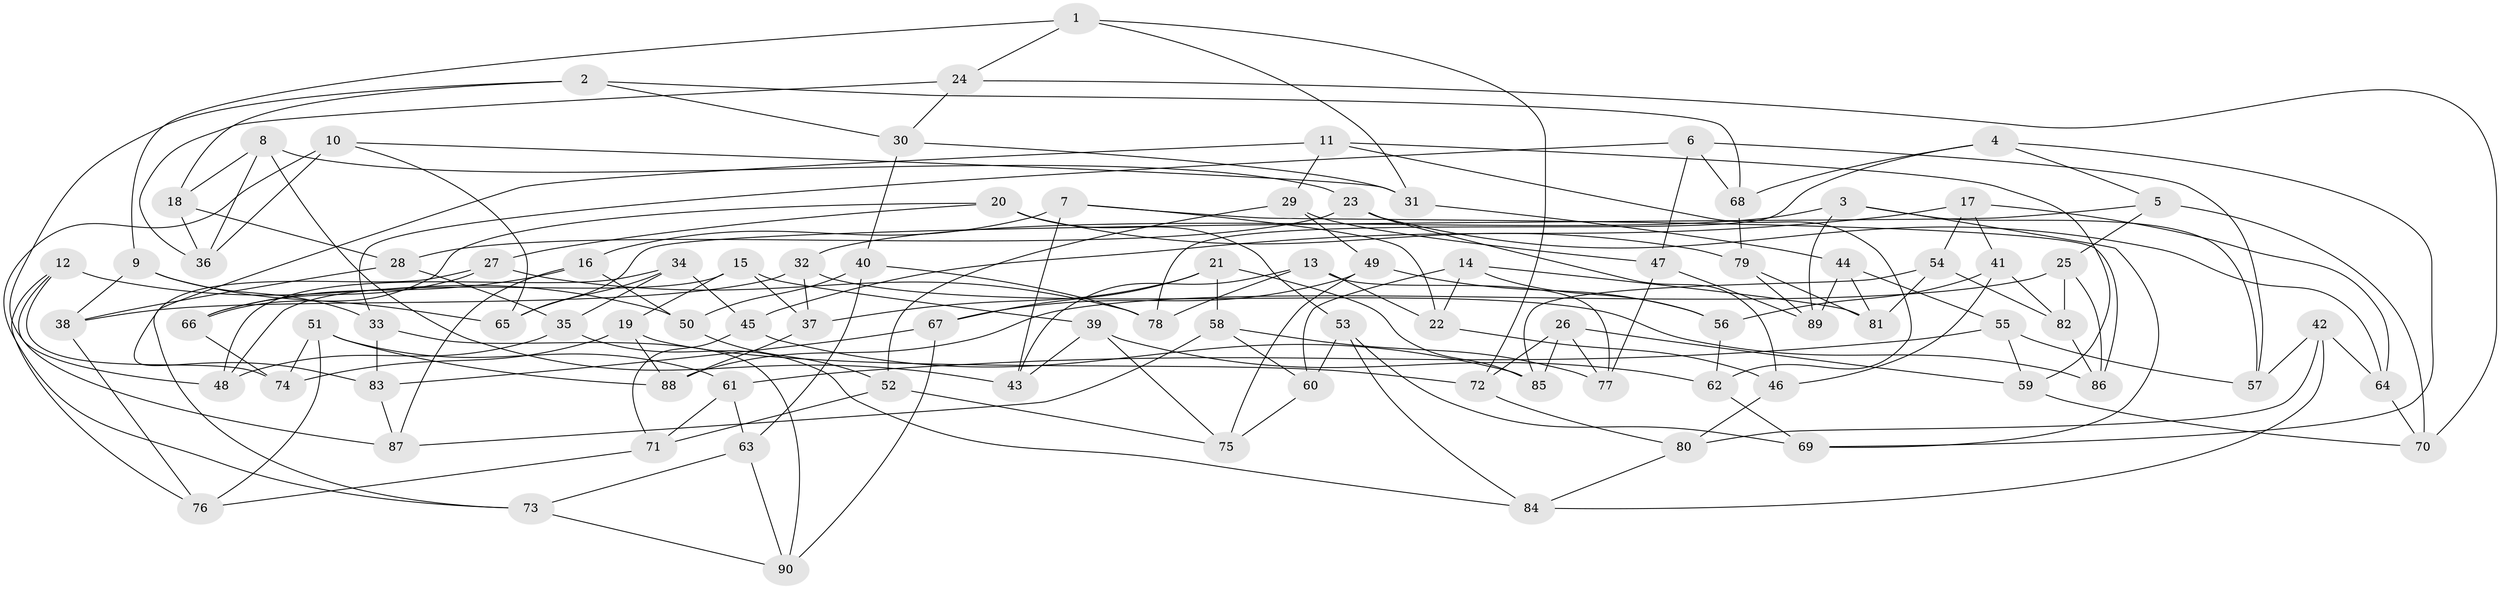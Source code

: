 // coarse degree distribution, {5: 0.1509433962264151, 6: 0.5471698113207547, 4: 0.22641509433962265, 3: 0.07547169811320754}
// Generated by graph-tools (version 1.1) at 2025/42/03/06/25 10:42:23]
// undirected, 90 vertices, 180 edges
graph export_dot {
graph [start="1"]
  node [color=gray90,style=filled];
  1;
  2;
  3;
  4;
  5;
  6;
  7;
  8;
  9;
  10;
  11;
  12;
  13;
  14;
  15;
  16;
  17;
  18;
  19;
  20;
  21;
  22;
  23;
  24;
  25;
  26;
  27;
  28;
  29;
  30;
  31;
  32;
  33;
  34;
  35;
  36;
  37;
  38;
  39;
  40;
  41;
  42;
  43;
  44;
  45;
  46;
  47;
  48;
  49;
  50;
  51;
  52;
  53;
  54;
  55;
  56;
  57;
  58;
  59;
  60;
  61;
  62;
  63;
  64;
  65;
  66;
  67;
  68;
  69;
  70;
  71;
  72;
  73;
  74;
  75;
  76;
  77;
  78;
  79;
  80;
  81;
  82;
  83;
  84;
  85;
  86;
  87;
  88;
  89;
  90;
  1 -- 9;
  1 -- 24;
  1 -- 31;
  1 -- 72;
  2 -- 48;
  2 -- 30;
  2 -- 18;
  2 -- 68;
  3 -- 69;
  3 -- 89;
  3 -- 57;
  3 -- 32;
  4 -- 69;
  4 -- 5;
  4 -- 68;
  4 -- 78;
  5 -- 25;
  5 -- 65;
  5 -- 70;
  6 -- 57;
  6 -- 47;
  6 -- 68;
  6 -- 33;
  7 -- 43;
  7 -- 86;
  7 -- 16;
  7 -- 22;
  8 -- 23;
  8 -- 43;
  8 -- 18;
  8 -- 36;
  9 -- 38;
  9 -- 33;
  9 -- 65;
  10 -- 65;
  10 -- 36;
  10 -- 73;
  10 -- 31;
  11 -- 62;
  11 -- 29;
  11 -- 83;
  11 -- 59;
  12 -- 74;
  12 -- 76;
  12 -- 87;
  12 -- 50;
  13 -- 43;
  13 -- 78;
  13 -- 22;
  13 -- 77;
  14 -- 60;
  14 -- 56;
  14 -- 22;
  14 -- 81;
  15 -- 39;
  15 -- 48;
  15 -- 37;
  15 -- 19;
  16 -- 66;
  16 -- 50;
  16 -- 87;
  17 -- 64;
  17 -- 54;
  17 -- 41;
  17 -- 45;
  18 -- 36;
  18 -- 28;
  19 -- 74;
  19 -- 72;
  19 -- 88;
  20 -- 53;
  20 -- 27;
  20 -- 66;
  20 -- 79;
  21 -- 67;
  21 -- 85;
  21 -- 58;
  21 -- 37;
  22 -- 46;
  23 -- 28;
  23 -- 64;
  23 -- 46;
  24 -- 70;
  24 -- 30;
  24 -- 36;
  25 -- 86;
  25 -- 88;
  25 -- 82;
  26 -- 59;
  26 -- 72;
  26 -- 85;
  26 -- 77;
  27 -- 78;
  27 -- 73;
  27 -- 66;
  28 -- 35;
  28 -- 38;
  29 -- 52;
  29 -- 47;
  29 -- 49;
  30 -- 40;
  30 -- 31;
  31 -- 44;
  32 -- 38;
  32 -- 37;
  32 -- 86;
  33 -- 90;
  33 -- 83;
  34 -- 45;
  34 -- 35;
  34 -- 48;
  34 -- 65;
  35 -- 84;
  35 -- 48;
  37 -- 88;
  38 -- 76;
  39 -- 75;
  39 -- 62;
  39 -- 43;
  40 -- 78;
  40 -- 50;
  40 -- 63;
  41 -- 82;
  41 -- 56;
  41 -- 46;
  42 -- 84;
  42 -- 64;
  42 -- 57;
  42 -- 80;
  44 -- 89;
  44 -- 55;
  44 -- 81;
  45 -- 85;
  45 -- 71;
  46 -- 80;
  47 -- 89;
  47 -- 77;
  49 -- 67;
  49 -- 75;
  49 -- 56;
  50 -- 52;
  51 -- 76;
  51 -- 88;
  51 -- 61;
  51 -- 74;
  52 -- 75;
  52 -- 71;
  53 -- 84;
  53 -- 69;
  53 -- 60;
  54 -- 81;
  54 -- 85;
  54 -- 82;
  55 -- 61;
  55 -- 59;
  55 -- 57;
  56 -- 62;
  58 -- 87;
  58 -- 77;
  58 -- 60;
  59 -- 70;
  60 -- 75;
  61 -- 71;
  61 -- 63;
  62 -- 69;
  63 -- 90;
  63 -- 73;
  64 -- 70;
  66 -- 74;
  67 -- 90;
  67 -- 83;
  68 -- 79;
  71 -- 76;
  72 -- 80;
  73 -- 90;
  79 -- 89;
  79 -- 81;
  80 -- 84;
  82 -- 86;
  83 -- 87;
}
